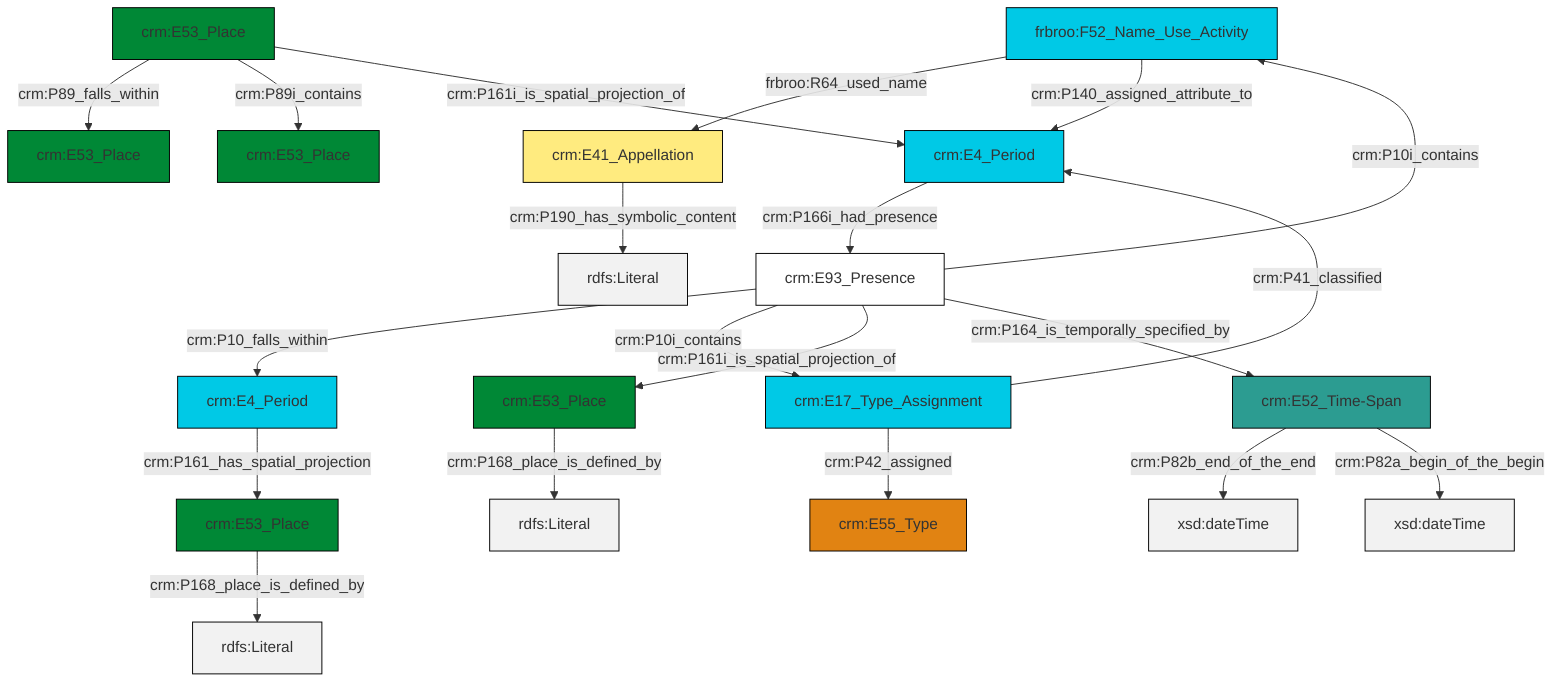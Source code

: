 graph TD
classDef Literal fill:#f2f2f2,stroke:#000000;
classDef CRM_Entity fill:#FFFFFF,stroke:#000000;
classDef Temporal_Entity fill:#00C9E6, stroke:#000000;
classDef Type fill:#E18312, stroke:#000000;
classDef Time-Span fill:#2C9C91, stroke:#000000;
classDef Appellation fill:#FFEB7F, stroke:#000000;
classDef Place fill:#008836, stroke:#000000;
classDef Persistent_Item fill:#B266B2, stroke:#000000;
classDef Conceptual_Object fill:#FFD700, stroke:#000000;
classDef Physical_Thing fill:#D2B48C, stroke:#000000;
classDef Actor fill:#f58aad, stroke:#000000;
classDef PC_Classes fill:#4ce600, stroke:#000000;
classDef Multi fill:#cccccc,stroke:#000000;

0["crm:E52_Time-Span"]:::Time-Span -->|crm:P82b_end_of_the_end| 6[xsd:dateTime]:::Literal
4["crm:E53_Place"]:::Place -->|crm:P168_place_is_defined_by| 7[rdfs:Literal]:::Literal
8["crm:E53_Place"]:::Place -->|crm:P89_falls_within| 9["crm:E53_Place"]:::Place
10["crm:E93_Presence"]:::CRM_Entity -->|crm:P10i_contains| 2["frbroo:F52_Name_Use_Activity"]:::Temporal_Entity
2["frbroo:F52_Name_Use_Activity"]:::Temporal_Entity -->|frbroo:R64_used_name| 11["crm:E41_Appellation"]:::Appellation
13["crm:E4_Period"]:::Temporal_Entity -->|crm:P166i_had_presence| 10["crm:E93_Presence"]:::CRM_Entity
10["crm:E93_Presence"]:::CRM_Entity -->|crm:P10_falls_within| 17["crm:E4_Period"]:::Temporal_Entity
0["crm:E52_Time-Span"]:::Time-Span -->|crm:P82a_begin_of_the_begin| 18[xsd:dateTime]:::Literal
10["crm:E93_Presence"]:::CRM_Entity -->|crm:P10i_contains| 20["crm:E17_Type_Assignment"]:::Temporal_Entity
20["crm:E17_Type_Assignment"]:::Temporal_Entity -->|crm:P42_assigned| 15["crm:E55_Type"]:::Type
10["crm:E93_Presence"]:::CRM_Entity -->|crm:P161i_is_spatial_projection_of| 23["crm:E53_Place"]:::Place
8["crm:E53_Place"]:::Place -->|crm:P89i_contains| 25["crm:E53_Place"]:::Place
2["frbroo:F52_Name_Use_Activity"]:::Temporal_Entity -->|crm:P140_assigned_attribute_to| 13["crm:E4_Period"]:::Temporal_Entity
11["crm:E41_Appellation"]:::Appellation -->|crm:P190_has_symbolic_content| 26[rdfs:Literal]:::Literal
20["crm:E17_Type_Assignment"]:::Temporal_Entity -->|crm:P41_classified| 13["crm:E4_Period"]:::Temporal_Entity
10["crm:E93_Presence"]:::CRM_Entity -->|crm:P164_is_temporally_specified_by| 0["crm:E52_Time-Span"]:::Time-Span
8["crm:E53_Place"]:::Place -->|crm:P161i_is_spatial_projection_of| 13["crm:E4_Period"]:::Temporal_Entity
23["crm:E53_Place"]:::Place -->|crm:P168_place_is_defined_by| 29[rdfs:Literal]:::Literal
17["crm:E4_Period"]:::Temporal_Entity -->|crm:P161_has_spatial_projection| 4["crm:E53_Place"]:::Place